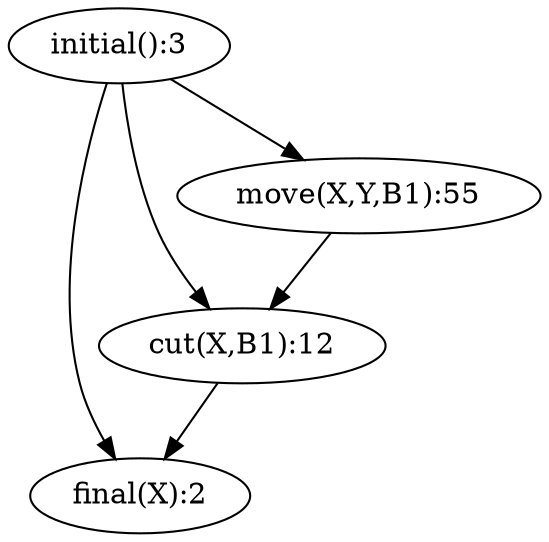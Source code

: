 digraph G { 
  "initial():3" -> "final(X):2";
  "initial():3" -> "cut(X,B1):12";
  "initial():3" -> "move(X,Y,B1):55";
  "cut(X,B1):12" -> "final(X):2";
  "move(X,Y,B1):55" -> "cut(X,B1):12";
}
